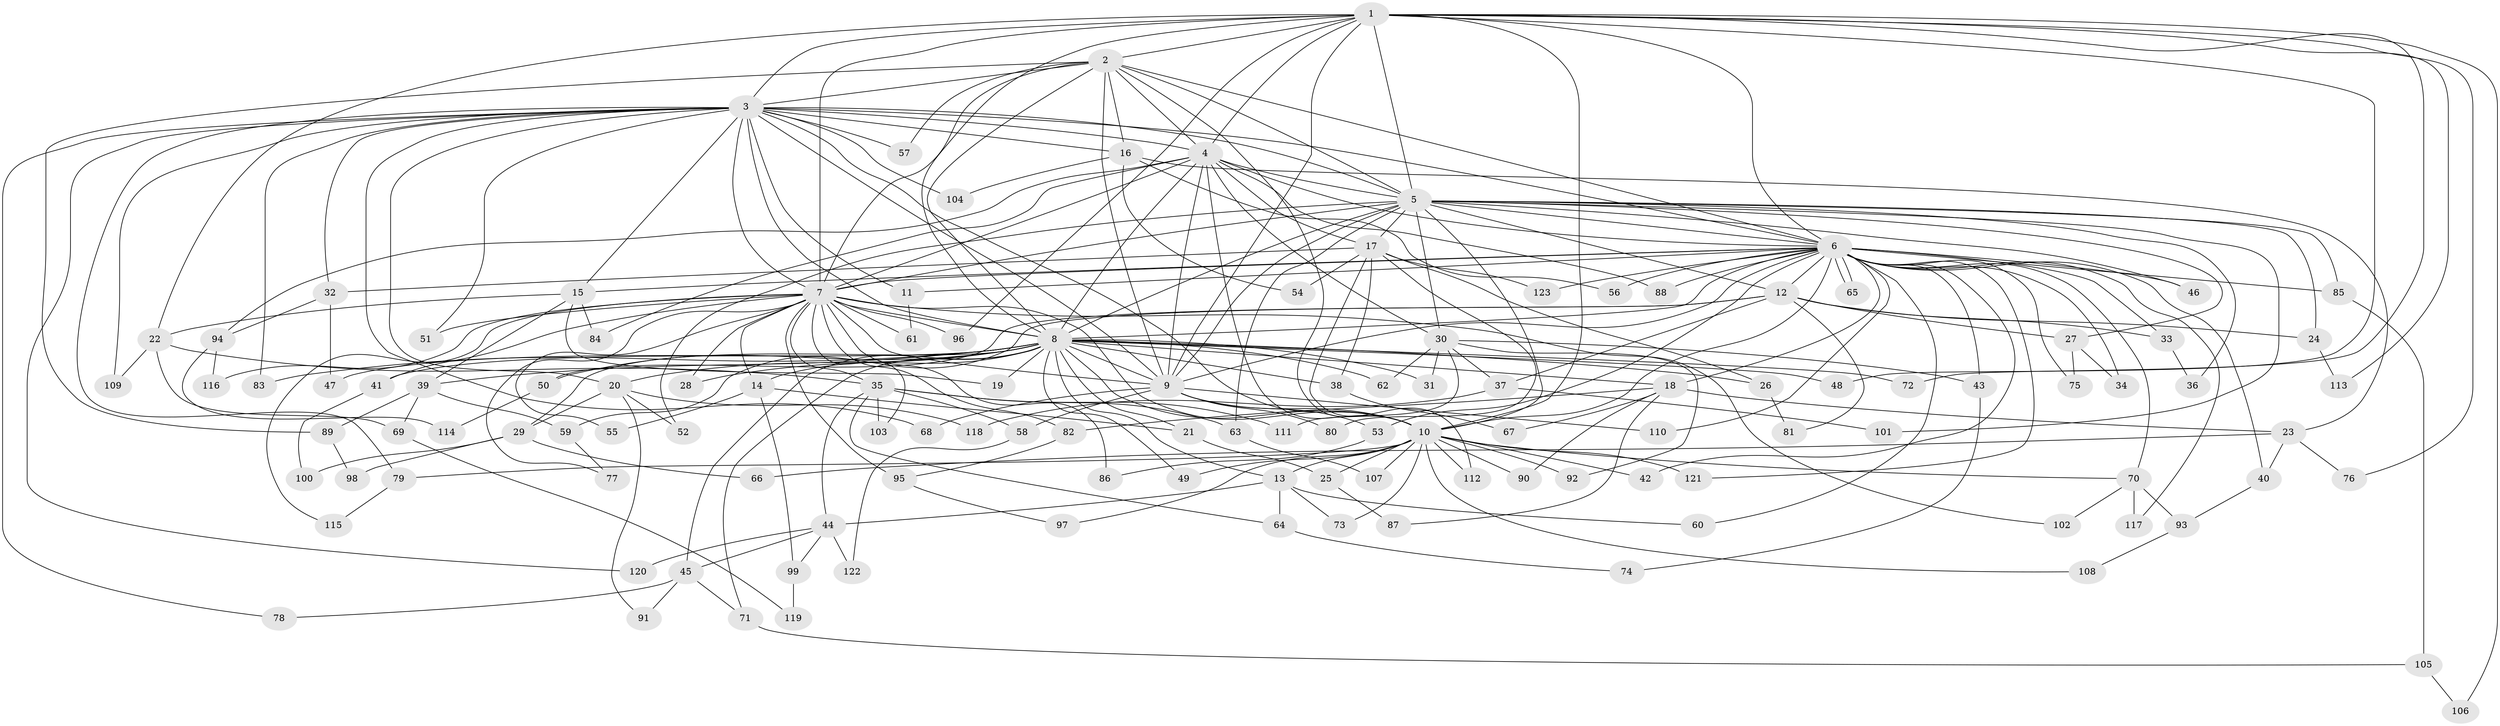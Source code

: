 // Generated by graph-tools (version 1.1) at 2025/44/03/09/25 04:44:02]
// undirected, 123 vertices, 271 edges
graph export_dot {
graph [start="1"]
  node [color=gray90,style=filled];
  1;
  2;
  3;
  4;
  5;
  6;
  7;
  8;
  9;
  10;
  11;
  12;
  13;
  14;
  15;
  16;
  17;
  18;
  19;
  20;
  21;
  22;
  23;
  24;
  25;
  26;
  27;
  28;
  29;
  30;
  31;
  32;
  33;
  34;
  35;
  36;
  37;
  38;
  39;
  40;
  41;
  42;
  43;
  44;
  45;
  46;
  47;
  48;
  49;
  50;
  51;
  52;
  53;
  54;
  55;
  56;
  57;
  58;
  59;
  60;
  61;
  62;
  63;
  64;
  65;
  66;
  67;
  68;
  69;
  70;
  71;
  72;
  73;
  74;
  75;
  76;
  77;
  78;
  79;
  80;
  81;
  82;
  83;
  84;
  85;
  86;
  87;
  88;
  89;
  90;
  91;
  92;
  93;
  94;
  95;
  96;
  97;
  98;
  99;
  100;
  101;
  102;
  103;
  104;
  105;
  106;
  107;
  108;
  109;
  110;
  111;
  112;
  113;
  114;
  115;
  116;
  117;
  118;
  119;
  120;
  121;
  122;
  123;
  1 -- 2;
  1 -- 3;
  1 -- 4;
  1 -- 5;
  1 -- 6;
  1 -- 7;
  1 -- 8;
  1 -- 9;
  1 -- 10;
  1 -- 22;
  1 -- 48;
  1 -- 72;
  1 -- 76;
  1 -- 96;
  1 -- 106;
  1 -- 113;
  2 -- 3;
  2 -- 4;
  2 -- 5;
  2 -- 6;
  2 -- 7;
  2 -- 8;
  2 -- 9;
  2 -- 10;
  2 -- 16;
  2 -- 57;
  2 -- 89;
  3 -- 4;
  3 -- 5;
  3 -- 6;
  3 -- 7;
  3 -- 8;
  3 -- 9;
  3 -- 10;
  3 -- 11;
  3 -- 15;
  3 -- 16;
  3 -- 20;
  3 -- 32;
  3 -- 51;
  3 -- 57;
  3 -- 68;
  3 -- 78;
  3 -- 79;
  3 -- 83;
  3 -- 104;
  3 -- 109;
  3 -- 120;
  4 -- 5;
  4 -- 6;
  4 -- 7;
  4 -- 8;
  4 -- 9;
  4 -- 10;
  4 -- 17;
  4 -- 30;
  4 -- 84;
  4 -- 88;
  4 -- 94;
  5 -- 6;
  5 -- 7;
  5 -- 8;
  5 -- 9;
  5 -- 10;
  5 -- 12;
  5 -- 17;
  5 -- 24;
  5 -- 27;
  5 -- 30;
  5 -- 36;
  5 -- 46;
  5 -- 52;
  5 -- 63;
  5 -- 85;
  5 -- 101;
  6 -- 7;
  6 -- 8;
  6 -- 9;
  6 -- 10;
  6 -- 11;
  6 -- 12;
  6 -- 15;
  6 -- 18;
  6 -- 33;
  6 -- 34;
  6 -- 40;
  6 -- 42;
  6 -- 43;
  6 -- 46;
  6 -- 53;
  6 -- 56;
  6 -- 60;
  6 -- 65;
  6 -- 65;
  6 -- 70;
  6 -- 75;
  6 -- 85;
  6 -- 88;
  6 -- 110;
  6 -- 117;
  6 -- 121;
  6 -- 123;
  7 -- 8;
  7 -- 9;
  7 -- 10;
  7 -- 14;
  7 -- 28;
  7 -- 35;
  7 -- 41;
  7 -- 51;
  7 -- 55;
  7 -- 61;
  7 -- 77;
  7 -- 82;
  7 -- 86;
  7 -- 95;
  7 -- 96;
  7 -- 102;
  7 -- 103;
  7 -- 115;
  7 -- 116;
  8 -- 9;
  8 -- 10;
  8 -- 13;
  8 -- 14;
  8 -- 18;
  8 -- 19;
  8 -- 20;
  8 -- 21;
  8 -- 26;
  8 -- 28;
  8 -- 29;
  8 -- 31;
  8 -- 38;
  8 -- 39;
  8 -- 41;
  8 -- 45;
  8 -- 47;
  8 -- 48;
  8 -- 49;
  8 -- 50;
  8 -- 62;
  8 -- 71;
  8 -- 72;
  8 -- 83;
  9 -- 10;
  9 -- 53;
  9 -- 58;
  9 -- 68;
  9 -- 80;
  9 -- 110;
  10 -- 13;
  10 -- 25;
  10 -- 42;
  10 -- 49;
  10 -- 70;
  10 -- 73;
  10 -- 79;
  10 -- 90;
  10 -- 92;
  10 -- 97;
  10 -- 107;
  10 -- 108;
  10 -- 112;
  10 -- 121;
  11 -- 61;
  12 -- 24;
  12 -- 27;
  12 -- 33;
  12 -- 37;
  12 -- 50;
  12 -- 59;
  12 -- 81;
  13 -- 44;
  13 -- 60;
  13 -- 64;
  13 -- 73;
  14 -- 21;
  14 -- 55;
  14 -- 99;
  15 -- 19;
  15 -- 22;
  15 -- 39;
  15 -- 84;
  16 -- 23;
  16 -- 54;
  16 -- 56;
  16 -- 104;
  17 -- 26;
  17 -- 32;
  17 -- 38;
  17 -- 54;
  17 -- 80;
  17 -- 112;
  17 -- 123;
  18 -- 23;
  18 -- 67;
  18 -- 82;
  18 -- 87;
  18 -- 90;
  20 -- 29;
  20 -- 52;
  20 -- 91;
  20 -- 118;
  21 -- 25;
  22 -- 35;
  22 -- 69;
  22 -- 109;
  23 -- 40;
  23 -- 66;
  23 -- 76;
  24 -- 113;
  25 -- 87;
  26 -- 81;
  27 -- 34;
  27 -- 75;
  29 -- 66;
  29 -- 98;
  29 -- 100;
  30 -- 31;
  30 -- 37;
  30 -- 43;
  30 -- 62;
  30 -- 92;
  30 -- 111;
  32 -- 47;
  32 -- 94;
  33 -- 36;
  35 -- 44;
  35 -- 58;
  35 -- 63;
  35 -- 64;
  35 -- 103;
  35 -- 111;
  37 -- 101;
  37 -- 118;
  38 -- 67;
  39 -- 59;
  39 -- 69;
  39 -- 89;
  40 -- 93;
  41 -- 100;
  43 -- 74;
  44 -- 45;
  44 -- 99;
  44 -- 120;
  44 -- 122;
  45 -- 71;
  45 -- 78;
  45 -- 91;
  50 -- 114;
  53 -- 86;
  58 -- 122;
  59 -- 77;
  63 -- 107;
  64 -- 74;
  69 -- 119;
  70 -- 93;
  70 -- 102;
  70 -- 117;
  71 -- 105;
  79 -- 115;
  82 -- 95;
  85 -- 105;
  89 -- 98;
  93 -- 108;
  94 -- 114;
  94 -- 116;
  95 -- 97;
  99 -- 119;
  105 -- 106;
}
